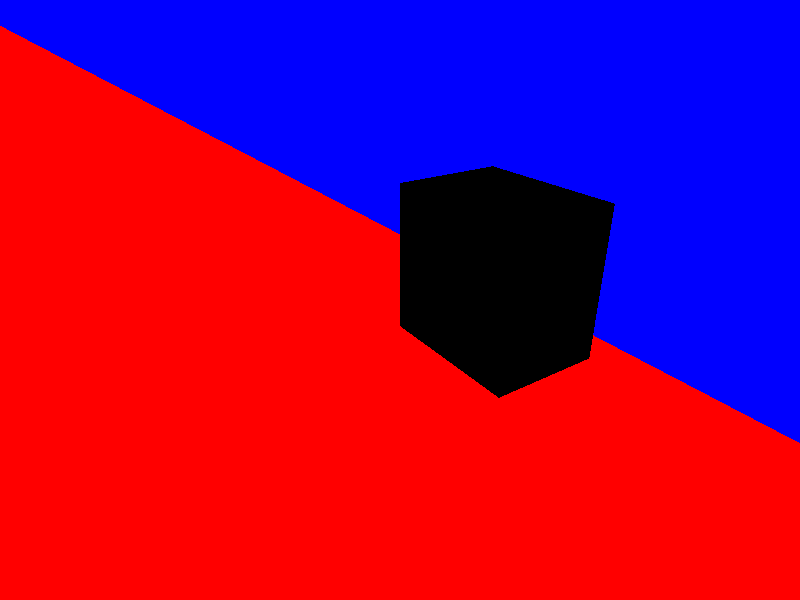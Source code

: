 #include "colors.inc"
#include "woods.inc"
/*------------------------------------------------------------------------*/
camera {
    //location <0, 50, 0> //Cenital centrada
    //location <0, 40, -20> //Frontal picada 40
    location <30, 20, -20> //Frontal picada 20
    //location <0, 10, -50> //Frontal picada 10
    //location <0, 5, -30> //Frontal picada 5
    //location <0, 3, -20> //Frontal picada 3
    //location <0, 0, -20> //Frontal normal
    
    look_at <0, 2, 0>
}
/*------------------------------------------------------------------------*/
light_source {
    <0, 2, -10>
    color rgb <1, 1, 1>
}  
light_source {
    <0, 20, 0>
    color rgb <1, 1, 1>
  }
/*------------------------------------------------------------------------*/      
//Mesa (suelo)
plane{
    <0,1,0>,0 //Vector normal, distancia
    texture{
        pigment{color Red}
    }
} 
//Fondo
plane{
    <0,0,-1>,-10
    pigment{color Blue}
}  

/*
------------------------------------------Rotando una forma    
*/

#declare CajaMadera = object {
    difference{
        box {
            <0,0,0>
            <10,10,10>
            texture{
                pigment{
                    color
                }
            }
        }
        union{
            box{
                <-1,-1,7.5>
                <11,11,11>
            }
            union{
                sphere{
                    <5,6,3.75>
                    3.75
                }
                cylinder{
                    <5,6,3.75>
                    <5,11,3.75>
                    1
                }
            }
        }
    }
}
object{CajaMadera}